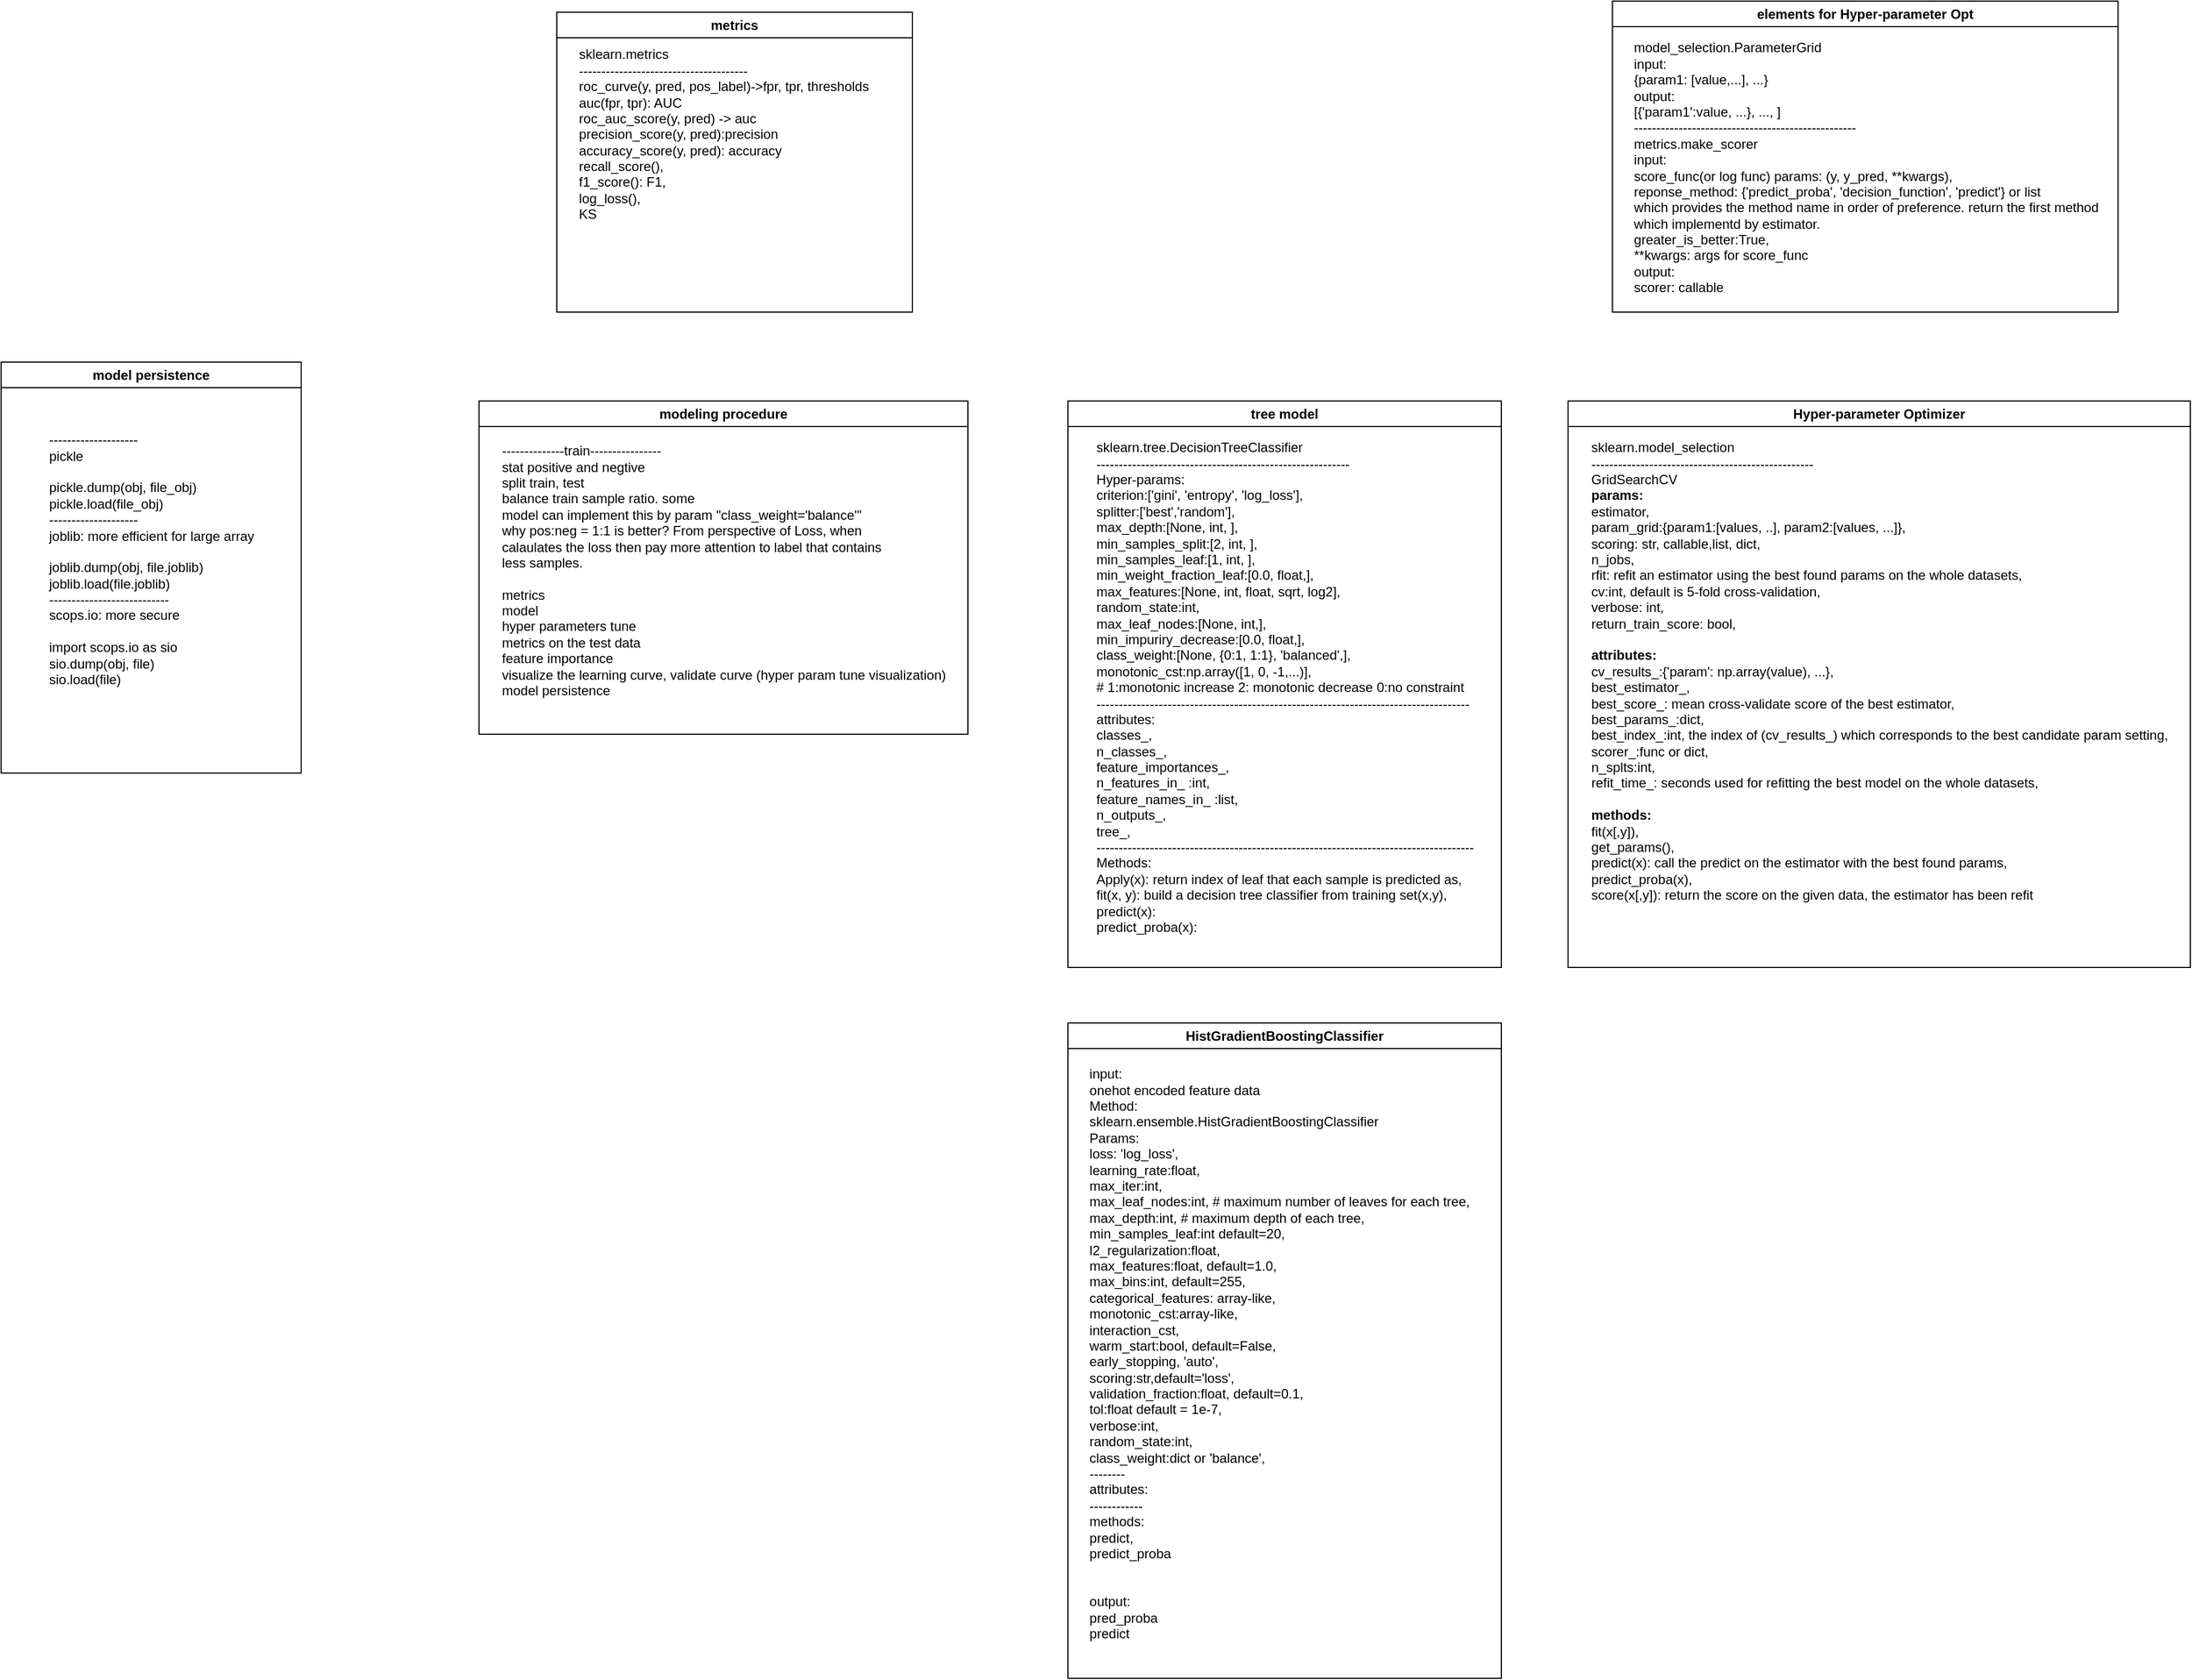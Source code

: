 <mxfile>
    <diagram id="AnLf9vRbDRtYSXLCQUEJ" name="Page-1">
        <mxGraphModel dx="1721" dy="1637" grid="1" gridSize="10" guides="1" tooltips="1" connect="1" arrows="1" fold="1" page="1" pageScale="1" pageWidth="850" pageHeight="1100" math="0" shadow="0">
            <root>
                <mxCell id="0"/>
                <mxCell id="1" parent="0"/>
                <mxCell id="2" value="modeling procedure" style="swimlane;whiteSpace=wrap;html=1;" parent="1" vertex="1">
                    <mxGeometry x="90" y="80" width="440" height="300" as="geometry"/>
                </mxCell>
                <mxCell id="3" value="&lt;div style=&quot;text-align: justify;&quot;&gt;--------------train----------------&lt;/div&gt;&lt;div style=&quot;text-align: justify;&quot;&gt;stat positive and negtive&lt;br&gt;&lt;/div&gt;&lt;div style=&quot;text-align: justify;&quot;&gt;&lt;span style=&quot;background-color: initial;&quot;&gt;split train, test&lt;/span&gt;&lt;/div&gt;&lt;div style=&quot;text-align: justify;&quot;&gt;balance train sample ratio. some&amp;nbsp;&lt;span style=&quot;background-color: initial;&quot;&gt;&lt;br&gt;&lt;/span&gt;&lt;/div&gt;&lt;div style=&quot;text-align: justify;&quot;&gt;model can implement this by param &quot;class_weight='balance'&quot;&lt;/div&gt;&lt;div style=&quot;text-align: justify;&quot;&gt;why pos:neg = 1:1 is better? From perspective of Loss, when&amp;nbsp;&lt;/div&gt;&lt;div style=&quot;text-align: justify;&quot;&gt;calaulates the loss then pay more attention to label that contains&lt;/div&gt;&lt;div style=&quot;text-align: justify;&quot;&gt;less samples.&lt;/div&gt;&lt;div style=&quot;text-align: justify;&quot;&gt;&amp;nbsp;&lt;/div&gt;&lt;div style=&quot;text-align: justify;&quot;&gt;metrics&lt;/div&gt;&lt;div style=&quot;text-align: justify;&quot;&gt;model&lt;/div&gt;&lt;div style=&quot;text-align: justify;&quot;&gt;hyper parameters tune&lt;/div&gt;&lt;div style=&quot;text-align: justify;&quot;&gt;metrics on the test data&lt;/div&gt;&lt;div style=&quot;text-align: justify;&quot;&gt;feature importance&lt;/div&gt;&lt;div style=&quot;text-align: justify;&quot;&gt;visualize the learning curve, validate curve (hyper param tune visualization)&lt;/div&gt;&lt;div style=&quot;text-align: justify;&quot;&gt;model persistence&lt;/div&gt;&lt;div style=&quot;text-align: justify;&quot;&gt;&lt;br&gt;&lt;/div&gt;" style="text;html=1;align=center;verticalAlign=middle;resizable=0;points=[];autosize=1;strokeColor=none;fillColor=none;" parent="2" vertex="1">
                    <mxGeometry x="10" y="30" width="420" height="260" as="geometry"/>
                </mxCell>
                <mxCell id="4" value="tree model" style="swimlane;whiteSpace=wrap;html=1;" parent="1" vertex="1">
                    <mxGeometry x="620" y="80" width="390" height="510" as="geometry"/>
                </mxCell>
                <mxCell id="6" value="&lt;div style=&quot;text-align: justify;&quot;&gt;&lt;span style=&quot;background-color: initial;&quot;&gt;sklearn.tree.DecisionTreeClassifier&lt;/span&gt;&lt;/div&gt;&lt;div style=&quot;text-align: justify;&quot;&gt;&lt;span style=&quot;background-color: initial;&quot;&gt;---------------------------------------------------------&lt;/span&gt;&lt;/div&gt;&lt;div style=&quot;text-align: justify;&quot;&gt;Hyper-params:&lt;span style=&quot;background-color: initial;&quot;&gt;&lt;br&gt;&lt;/span&gt;&lt;/div&gt;&lt;div style=&quot;text-align: justify;&quot;&gt;criterion:['gini', 'entropy', 'log_loss'],&lt;/div&gt;&lt;div style=&quot;text-align: justify;&quot;&gt;splitter:['best','random'],&lt;/div&gt;&lt;div style=&quot;text-align: justify;&quot;&gt;max_depth:[None, int, ],&lt;/div&gt;&lt;div style=&quot;text-align: justify;&quot;&gt;min_samples_split:[2, int, ],&lt;/div&gt;&lt;div style=&quot;text-align: justify;&quot;&gt;min_samples_leaf:[1, int, ],&lt;/div&gt;&lt;div style=&quot;text-align: justify;&quot;&gt;min_weight_fraction_leaf:[0.0, float,],&lt;/div&gt;&lt;div style=&quot;text-align: justify;&quot;&gt;max_features:[None, int, float, sqrt, log2],&lt;/div&gt;&lt;div style=&quot;text-align: justify;&quot;&gt;random_state:int,&lt;/div&gt;&lt;div style=&quot;text-align: justify;&quot;&gt;max_leaf_nodes:[None, int,],&lt;/div&gt;&lt;div style=&quot;text-align: justify;&quot;&gt;min_impuriry_decrease:[0.0, float,],&lt;/div&gt;&lt;div style=&quot;text-align: justify;&quot;&gt;class_weight:[None, {0:1, 1:1}, 'balanced',],&lt;/div&gt;&lt;div style=&quot;text-align: justify;&quot;&gt;monotonic_cst:np.array([1, 0, -1,...)],&amp;nbsp;&lt;/div&gt;&lt;div style=&quot;text-align: justify;&quot;&gt;# 1:monotonic increase 2: monotonic decrease 0:no constraint&lt;/div&gt;&lt;div style=&quot;text-align: justify;&quot;&gt;------------------------------------------------------------------------------------&lt;/div&gt;&lt;div style=&quot;text-align: justify;&quot;&gt;attributes:&lt;/div&gt;&lt;div style=&quot;text-align: justify;&quot;&gt;classes_,&lt;/div&gt;&lt;div style=&quot;text-align: justify;&quot;&gt;n_classes_,&lt;/div&gt;&lt;div style=&quot;text-align: justify;&quot;&gt;feature_importances_,&lt;/div&gt;&lt;div style=&quot;text-align: justify;&quot;&gt;n_features_in_ :int,&amp;nbsp;&lt;/div&gt;&lt;div style=&quot;text-align: justify;&quot;&gt;feature_names_in_ :list,&lt;/div&gt;&lt;div style=&quot;text-align: justify;&quot;&gt;n_outputs_,&amp;nbsp;&lt;/div&gt;&lt;div style=&quot;text-align: justify;&quot;&gt;tree_,&lt;/div&gt;&lt;div style=&quot;text-align: justify;&quot;&gt;-------------------------------------------------------------------------------------&lt;/div&gt;&lt;div style=&quot;text-align: justify;&quot;&gt;Methods:&lt;/div&gt;&lt;div style=&quot;text-align: justify;&quot;&gt;Apply(x): return index of leaf that each sample is predicted as,&lt;/div&gt;&lt;div style=&quot;text-align: justify;&quot;&gt;fit(x, y): build a decision tree classifier from training set(x,y),&lt;/div&gt;&lt;div style=&quot;text-align: justify;&quot;&gt;predict(x):&lt;/div&gt;&lt;div style=&quot;text-align: justify;&quot;&gt;predict_proba(x):&lt;/div&gt;&lt;div style=&quot;text-align: justify;&quot;&gt;&lt;br&gt;&lt;/div&gt;" style="text;html=1;align=center;verticalAlign=middle;resizable=0;points=[];autosize=1;strokeColor=none;fillColor=none;" parent="4" vertex="1">
                    <mxGeometry x="15" y="30" width="360" height="470" as="geometry"/>
                </mxCell>
                <mxCell id="7" value="&lt;font face=&quot;Helvetica&quot;&gt;metrics&lt;/font&gt;" style="swimlane;whiteSpace=wrap;html=1;fontFamily=Times New Roman;" parent="1" vertex="1">
                    <mxGeometry x="160" y="-270" width="320" height="270" as="geometry"/>
                </mxCell>
                <mxCell id="8" value="&lt;div style=&quot;text-align: justify;&quot;&gt;&lt;span style=&quot;background-color: initial;&quot;&gt;sklearn.metrics&lt;/span&gt;&lt;/div&gt;&lt;div style=&quot;text-align: justify;&quot;&gt;&lt;span style=&quot;background-color: initial;&quot;&gt;--------------------------------------&lt;/span&gt;&lt;/div&gt;&lt;div style=&quot;text-align: justify;&quot;&gt;&lt;span style=&quot;background-color: initial;&quot;&gt;roc_curve(y, pred, pos_label)-&amp;gt;fpr, tpr, thresholds&lt;/span&gt;&lt;/div&gt;&lt;div style=&quot;text-align: justify;&quot;&gt;&lt;span style=&quot;background-color: initial;&quot;&gt;auc(fpr, tpr): AUC&lt;/span&gt;&lt;/div&gt;&lt;div style=&quot;text-align: justify;&quot;&gt;&lt;span style=&quot;background-color: initial;&quot;&gt;roc_auc_score(y, pred) -&amp;gt; auc&lt;/span&gt;&lt;/div&gt;&lt;div style=&quot;text-align: justify;&quot;&gt;&lt;span style=&quot;background-color: initial;&quot;&gt;precision_score(y, pred):precision&lt;/span&gt;&lt;/div&gt;&lt;div style=&quot;text-align: justify;&quot;&gt;&lt;span style=&quot;background-color: initial;&quot;&gt;accuracy_score(y, pred): accuracy&lt;/span&gt;&lt;/div&gt;&lt;div style=&quot;text-align: justify;&quot;&gt;&lt;span style=&quot;background-color: initial;&quot;&gt;recall_score(),&lt;/span&gt;&lt;/div&gt;&lt;div style=&quot;text-align: justify;&quot;&gt;&lt;span style=&quot;background-color: initial;&quot;&gt;f1_score(): F1,&lt;/span&gt;&lt;/div&gt;&lt;div style=&quot;text-align: justify;&quot;&gt;&lt;span style=&quot;background-color: initial;&quot;&gt;log_loss(),&lt;/span&gt;&lt;/div&gt;&lt;div style=&quot;text-align: justify;&quot;&gt;&lt;span style=&quot;background-color: initial;&quot;&gt;KS&lt;/span&gt;&lt;/div&gt;" style="text;html=1;align=center;verticalAlign=middle;resizable=0;points=[];autosize=1;strokeColor=none;fillColor=none;fontFamily=Helvetica;" parent="7" vertex="1">
                    <mxGeometry x="10" y="25" width="280" height="170" as="geometry"/>
                </mxCell>
                <mxCell id="9" value="Hyper-parameter Optimizer" style="swimlane;whiteSpace=wrap;html=1;fontFamily=Helvetica;" parent="1" vertex="1">
                    <mxGeometry x="1070" y="80" width="560" height="510" as="geometry"/>
                </mxCell>
                <mxCell id="11" value="&lt;div style=&quot;text-align: justify;&quot;&gt;&lt;span style=&quot;background-color: initial;&quot;&gt;sklearn.model_selection&lt;/span&gt;&lt;/div&gt;&lt;div style=&quot;text-align: justify;&quot;&gt;--------------------------------------------------&lt;/div&gt;&lt;div style=&quot;text-align: justify;&quot;&gt;GridSearchCV&lt;/div&gt;&lt;div style=&quot;text-align: justify;&quot;&gt;&lt;b&gt;params:&lt;/b&gt;&lt;/div&gt;&lt;div style=&quot;text-align: justify;&quot;&gt;estimator,&lt;/div&gt;&lt;div style=&quot;text-align: justify;&quot;&gt;param_grid:{param1:[values, ..], param2:[values, ...]},&lt;/div&gt;&lt;div style=&quot;text-align: justify;&quot;&gt;scoring: str, callable,list, dict,&lt;/div&gt;&lt;div style=&quot;text-align: justify;&quot;&gt;n_jobs,&lt;/div&gt;&lt;div style=&quot;text-align: justify;&quot;&gt;rfit: refit an estimator using the best found params on the whole datasets,&lt;/div&gt;&lt;div style=&quot;text-align: justify;&quot;&gt;cv:int, default is 5-fold cross-validation,&lt;/div&gt;&lt;div style=&quot;text-align: justify;&quot;&gt;verbose: int,&lt;/div&gt;&lt;div style=&quot;text-align: justify;&quot;&gt;return_train_score: bool,&lt;/div&gt;&lt;div style=&quot;text-align: justify;&quot;&gt;&lt;br&gt;&lt;/div&gt;&lt;div style=&quot;text-align: justify;&quot;&gt;&lt;b&gt;attributes:&lt;/b&gt;&lt;/div&gt;&lt;div style=&quot;text-align: justify;&quot;&gt;cv_results_:{'param': np.array(value), ...},&lt;/div&gt;&lt;div style=&quot;text-align: justify;&quot;&gt;best_estimator_,&lt;/div&gt;&lt;div style=&quot;text-align: justify;&quot;&gt;best_score_: mean cross-validate score of the best estimator,&lt;/div&gt;&lt;div style=&quot;text-align: justify;&quot;&gt;best_params_:dict,&lt;/div&gt;&lt;div style=&quot;text-align: justify;&quot;&gt;best_index_:int, the index of (cv_results_) which corresponds to the best candidate param setting,&lt;/div&gt;&lt;div style=&quot;text-align: justify;&quot;&gt;scorer_:func or dict,&lt;/div&gt;&lt;div style=&quot;text-align: justify;&quot;&gt;n_splts:int,&lt;/div&gt;&lt;div style=&quot;text-align: justify;&quot;&gt;refit_time_: seconds used for refitting the best model on the whole datasets,&lt;/div&gt;&lt;div style=&quot;text-align: justify;&quot;&gt;&lt;br&gt;&lt;/div&gt;&lt;div style=&quot;text-align: justify;&quot;&gt;&lt;b&gt;methods:&lt;/b&gt;&lt;/div&gt;&lt;div style=&quot;text-align: justify;&quot;&gt;fit(x[,y]),&lt;/div&gt;&lt;div style=&quot;text-align: justify;&quot;&gt;get_params(),&lt;/div&gt;&lt;div style=&quot;text-align: justify;&quot;&gt;predict(x): call the predict on the estimator with the best found params,&lt;/div&gt;&lt;div style=&quot;text-align: justify;&quot;&gt;predict_proba(x),&lt;/div&gt;&lt;div style=&quot;text-align: justify;&quot;&gt;score(x[,y]): return the score on the given data, the estimator has been refit&lt;/div&gt;&lt;span style=&quot;text-align: justify;&quot;&gt;&lt;br&gt;&lt;/span&gt;&lt;div style=&quot;text-align: justify;&quot;&gt;&lt;br&gt;&lt;/div&gt;&lt;div style=&quot;text-align: justify;&quot;&gt;&lt;br&gt;&lt;/div&gt;" style="text;html=1;align=center;verticalAlign=middle;resizable=0;points=[];autosize=1;strokeColor=none;fillColor=none;fontFamily=Helvetica;" parent="9" vertex="1">
                    <mxGeometry x="10" y="30" width="540" height="470" as="geometry"/>
                </mxCell>
                <mxCell id="12" value="elements for Hyper-parameter Opt" style="swimlane;whiteSpace=wrap;html=1;fontFamily=Helvetica;" parent="1" vertex="1">
                    <mxGeometry x="1110" y="-280" width="455" height="280" as="geometry"/>
                </mxCell>
                <mxCell id="13" value="&lt;div style=&quot;text-align: justify;&quot;&gt;&lt;span style=&quot;background-color: initial;&quot;&gt;model_selection.ParameterGrid&lt;/span&gt;&lt;/div&gt;&lt;div style=&quot;text-align: justify;&quot;&gt;&lt;span style=&quot;background-color: initial;&quot;&gt;input:&lt;/span&gt;&lt;/div&gt;&lt;div style=&quot;text-align: justify;&quot;&gt;&lt;span style=&quot;background-color: initial;&quot;&gt;{param1: [value,...], ...}&lt;/span&gt;&lt;/div&gt;&lt;div style=&quot;text-align: justify;&quot;&gt;&lt;span style=&quot;background-color: initial;&quot;&gt;output:&lt;/span&gt;&lt;/div&gt;&lt;div style=&quot;text-align: justify;&quot;&gt;&lt;span style=&quot;background-color: initial;&quot;&gt;[{'param1':value, ...}, ..., ]&lt;/span&gt;&lt;/div&gt;&lt;div style=&quot;text-align: justify;&quot;&gt;&lt;span style=&quot;background-color: initial;&quot;&gt;--------------------------------------------------&lt;/span&gt;&lt;/div&gt;&lt;div style=&quot;text-align: justify;&quot;&gt;&lt;span style=&quot;background-color: initial;&quot;&gt;metrics.make_scorer&lt;/span&gt;&lt;/div&gt;&lt;div style=&quot;text-align: justify;&quot;&gt;&lt;span style=&quot;background-color: initial;&quot;&gt;input:&lt;/span&gt;&lt;/div&gt;&lt;div style=&quot;text-align: justify;&quot;&gt;&lt;span style=&quot;background-color: initial;&quot;&gt;score_func(or log func) params: (y, y_pred, **kwargs),&lt;/span&gt;&lt;/div&gt;&lt;div style=&quot;text-align: justify;&quot;&gt;&lt;span style=&quot;background-color: initial;&quot;&gt;reponse_method: {'predict_proba', 'decision_function', 'predict'} or list&amp;nbsp;&lt;/span&gt;&lt;/div&gt;&lt;div style=&quot;text-align: justify;&quot;&gt;&lt;span style=&quot;background-color: initial;&quot;&gt;which provides the method name in order of preference. return the first method&lt;/span&gt;&lt;/div&gt;&lt;div style=&quot;text-align: justify;&quot;&gt;&lt;span style=&quot;background-color: initial;&quot;&gt;which implementd by estimator.&lt;/span&gt;&lt;/div&gt;&lt;div style=&quot;text-align: justify;&quot;&gt;&lt;span style=&quot;background-color: initial;&quot;&gt;greater_is_better:True,&lt;/span&gt;&lt;/div&gt;&lt;div style=&quot;text-align: justify;&quot;&gt;&lt;span style=&quot;background-color: initial;&quot;&gt;**kwargs: args for score_func&lt;/span&gt;&lt;/div&gt;&lt;div style=&quot;text-align: justify;&quot;&gt;&lt;span style=&quot;background-color: initial;&quot;&gt;output:&lt;/span&gt;&lt;/div&gt;&lt;div style=&quot;text-align: justify;&quot;&gt;&lt;span style=&quot;background-color: initial;&quot;&gt;scorer: callable&lt;/span&gt;&lt;/div&gt;" style="text;html=1;align=center;verticalAlign=middle;resizable=0;points=[];autosize=1;strokeColor=none;fillColor=none;fontFamily=Helvetica;" parent="12" vertex="1">
                    <mxGeometry x="7.5" y="30" width="440" height="240" as="geometry"/>
                </mxCell>
                <mxCell id="14" value="model persistence" style="swimlane;whiteSpace=wrap;html=1;fontFamily=Helvetica;" parent="1" vertex="1">
                    <mxGeometry x="-340" y="45" width="270" height="370" as="geometry"/>
                </mxCell>
                <mxCell id="15" value="&lt;div style=&quot;text-align: justify;&quot;&gt;--------------------&lt;span style=&quot;background-color: initial;&quot;&gt;&lt;br&gt;&lt;/span&gt;&lt;/div&gt;&lt;div style=&quot;text-align: justify;&quot;&gt;&lt;span style=&quot;background-color: initial;&quot;&gt;pickle&lt;/span&gt;&lt;/div&gt;&lt;div style=&quot;text-align: justify;&quot;&gt;&lt;br&gt;&lt;/div&gt;&lt;div style=&quot;text-align: justify;&quot;&gt;pickle.dump(obj, file_obj)&lt;/div&gt;&lt;div style=&quot;text-align: justify;&quot;&gt;pickle.load(file_obj)&lt;/div&gt;&lt;div style=&quot;text-align: justify;&quot;&gt;--------------------&lt;/div&gt;&lt;div style=&quot;text-align: justify;&quot;&gt;joblib: more efficient for large array&lt;/div&gt;&lt;div style=&quot;text-align: justify;&quot;&gt;&lt;br&gt;&lt;/div&gt;&lt;div style=&quot;text-align: justify;&quot;&gt;joblib.dump(obj, file.joblib)&lt;/div&gt;&lt;div style=&quot;text-align: justify;&quot;&gt;joblib.load(file.joblib)&lt;/div&gt;&lt;div style=&quot;text-align: justify;&quot;&gt;---------------------------&lt;/div&gt;&lt;div style=&quot;text-align: justify;&quot;&gt;scops.io: more secure&lt;/div&gt;&lt;div style=&quot;text-align: justify;&quot;&gt;&lt;br&gt;&lt;/div&gt;&lt;div style=&quot;text-align: justify;&quot;&gt;import scops.io as sio&lt;br&gt;&lt;/div&gt;&lt;div style=&quot;text-align: justify;&quot;&gt;sio.dump(obj, file)&lt;/div&gt;&lt;div style=&quot;text-align: justify;&quot;&gt;sio.load(file)&lt;/div&gt;&lt;div style=&quot;text-align: justify;&quot;&gt;&lt;br&gt;&lt;/div&gt;" style="text;html=1;align=center;verticalAlign=middle;resizable=0;points=[];autosize=1;strokeColor=none;fillColor=none;fontFamily=Helvetica;" parent="14" vertex="1">
                    <mxGeometry x="30" y="55" width="210" height="260" as="geometry"/>
                </mxCell>
                <mxCell id="16" value="HistGradientBoostingClassifier" style="swimlane;whiteSpace=wrap;html=1;" vertex="1" parent="1">
                    <mxGeometry x="620" y="640" width="390" height="590" as="geometry"/>
                </mxCell>
                <mxCell id="17" value="&lt;div style=&quot;text-align: justify;&quot;&gt;&lt;span style=&quot;background-color: initial;&quot;&gt;input:&lt;/span&gt;&lt;/div&gt;&lt;div style=&quot;text-align: justify;&quot;&gt;&lt;span style=&quot;background-color: initial;&quot;&gt;onehot encoded feature data&lt;/span&gt;&lt;/div&gt;&lt;div style=&quot;text-align: justify;&quot;&gt;&lt;span style=&quot;background-color: initial;&quot;&gt;Method:&lt;/span&gt;&lt;/div&gt;&lt;div style=&quot;text-align: justify;&quot;&gt;&lt;span style=&quot;background-color: initial;&quot;&gt;sklearn.ensemble.HistGradientBoostingClassifier&lt;/span&gt;&lt;/div&gt;&lt;div style=&quot;text-align: justify;&quot;&gt;Params:&lt;/div&gt;&lt;div style=&quot;text-align: justify;&quot;&gt;loss: 'log_loss',&lt;/div&gt;&lt;div style=&quot;text-align: justify;&quot;&gt;learning_rate:float,&lt;/div&gt;&lt;div style=&quot;text-align: justify;&quot;&gt;max_iter:int,&lt;/div&gt;&lt;div style=&quot;text-align: justify;&quot;&gt;max_leaf_nodes:int, # maximum number of leaves for each tree,&lt;/div&gt;&lt;div style=&quot;text-align: justify;&quot;&gt;max_depth:int, # maximum depth of each tree,&lt;/div&gt;&lt;div style=&quot;text-align: justify;&quot;&gt;min_samples_leaf:int default=20,&lt;/div&gt;&lt;div style=&quot;text-align: justify;&quot;&gt;l2_regularization:float,&lt;/div&gt;&lt;div style=&quot;text-align: justify;&quot;&gt;max_features:float, default=1.0,&lt;/div&gt;&lt;div style=&quot;text-align: justify;&quot;&gt;max_bins:int, default=255,&lt;/div&gt;&lt;div style=&quot;text-align: justify;&quot;&gt;categorical_features: array-like,&lt;/div&gt;&lt;div style=&quot;text-align: justify;&quot;&gt;monotonic_cst:array-like,&lt;/div&gt;&lt;div style=&quot;text-align: justify;&quot;&gt;interaction_cst,&lt;/div&gt;&lt;div style=&quot;text-align: justify;&quot;&gt;warm_start:bool, default=False,&lt;/div&gt;&lt;div style=&quot;text-align: justify;&quot;&gt;early_stopping, 'auto',&lt;/div&gt;&lt;div style=&quot;text-align: justify;&quot;&gt;scoring:str,default='loss',&lt;/div&gt;&lt;div style=&quot;text-align: justify;&quot;&gt;validation_fraction:float, default=0.1,&lt;/div&gt;&lt;div style=&quot;text-align: justify;&quot;&gt;tol:float default = 1e-7,&lt;/div&gt;&lt;div style=&quot;text-align: justify;&quot;&gt;verbose:int,&lt;/div&gt;&lt;div style=&quot;text-align: justify;&quot;&gt;random_state:int,&lt;/div&gt;&lt;div style=&quot;text-align: justify;&quot;&gt;class_weight:dict or 'balance',&lt;/div&gt;&lt;div style=&quot;text-align: justify;&quot;&gt;--------&lt;/div&gt;&lt;div style=&quot;text-align: justify;&quot;&gt;attributes:&lt;/div&gt;&lt;div style=&quot;text-align: justify;&quot;&gt;------------&lt;/div&gt;&lt;div style=&quot;text-align: justify;&quot;&gt;methods:&lt;/div&gt;&lt;div style=&quot;text-align: justify;&quot;&gt;predict,&lt;/div&gt;&lt;div style=&quot;text-align: justify;&quot;&gt;predict_proba&lt;/div&gt;&lt;div style=&quot;text-align: justify;&quot;&gt;&lt;br&gt;&lt;/div&gt;&lt;div style=&quot;text-align: justify;&quot;&gt;&lt;br&gt;&lt;/div&gt;&lt;div style=&quot;text-align: justify;&quot;&gt;output:&lt;/div&gt;&lt;div style=&quot;text-align: justify;&quot;&gt;pred_proba&lt;/div&gt;&lt;div style=&quot;text-align: justify;&quot;&gt;predict&lt;/div&gt;&lt;div style=&quot;text-align: justify;&quot;&gt;&lt;br&gt;&lt;/div&gt;" style="text;html=1;align=center;verticalAlign=middle;resizable=0;points=[];autosize=1;strokeColor=none;fillColor=none;" vertex="1" parent="16">
                    <mxGeometry x="5" y="30" width="370" height="550" as="geometry"/>
                </mxCell>
            </root>
        </mxGraphModel>
    </diagram>
</mxfile>